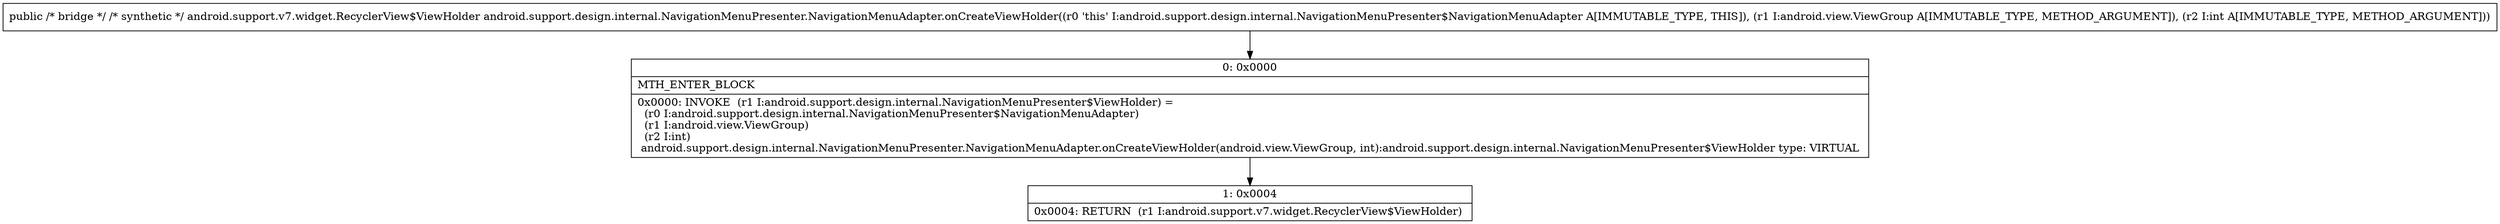 digraph "CFG forandroid.support.design.internal.NavigationMenuPresenter.NavigationMenuAdapter.onCreateViewHolder(Landroid\/view\/ViewGroup;I)Landroid\/support\/v7\/widget\/RecyclerView$ViewHolder;" {
Node_0 [shape=record,label="{0\:\ 0x0000|MTH_ENTER_BLOCK\l|0x0000: INVOKE  (r1 I:android.support.design.internal.NavigationMenuPresenter$ViewHolder) = \l  (r0 I:android.support.design.internal.NavigationMenuPresenter$NavigationMenuAdapter)\l  (r1 I:android.view.ViewGroup)\l  (r2 I:int)\l android.support.design.internal.NavigationMenuPresenter.NavigationMenuAdapter.onCreateViewHolder(android.view.ViewGroup, int):android.support.design.internal.NavigationMenuPresenter$ViewHolder type: VIRTUAL \l}"];
Node_1 [shape=record,label="{1\:\ 0x0004|0x0004: RETURN  (r1 I:android.support.v7.widget.RecyclerView$ViewHolder) \l}"];
MethodNode[shape=record,label="{public \/* bridge *\/ \/* synthetic *\/ android.support.v7.widget.RecyclerView$ViewHolder android.support.design.internal.NavigationMenuPresenter.NavigationMenuAdapter.onCreateViewHolder((r0 'this' I:android.support.design.internal.NavigationMenuPresenter$NavigationMenuAdapter A[IMMUTABLE_TYPE, THIS]), (r1 I:android.view.ViewGroup A[IMMUTABLE_TYPE, METHOD_ARGUMENT]), (r2 I:int A[IMMUTABLE_TYPE, METHOD_ARGUMENT])) }"];
MethodNode -> Node_0;
Node_0 -> Node_1;
}

